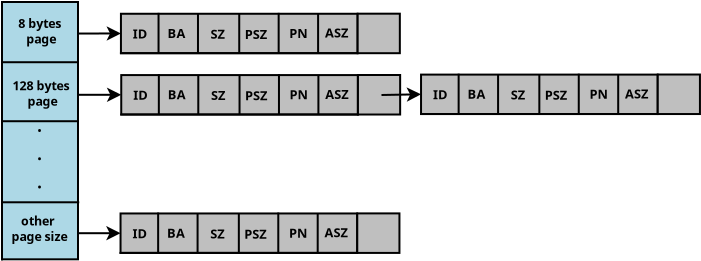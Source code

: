 <?xml version="1.0" encoding="UTF-8"?>
<dia:diagram xmlns:dia="http://www.lysator.liu.se/~alla/dia/">
  <dia:layer name="Background" visible="true" active="true">
    <dia:object type="Standard - Box" version="0" id="O0">
      <dia:attribute name="obj_pos">
        <dia:point val="5.039,0.024"/>
      </dia:attribute>
      <dia:attribute name="obj_bb">
        <dia:rectangle val="4.989,-0.026;8.889,12.941"/>
      </dia:attribute>
      <dia:attribute name="elem_corner">
        <dia:point val="5.039,0.024"/>
      </dia:attribute>
      <dia:attribute name="elem_width">
        <dia:real val="3.8"/>
      </dia:attribute>
      <dia:attribute name="elem_height">
        <dia:real val="12.866"/>
      </dia:attribute>
      <dia:attribute name="border_width">
        <dia:real val="0.1"/>
      </dia:attribute>
      <dia:attribute name="inner_color">
        <dia:color val="#add8e6"/>
      </dia:attribute>
      <dia:attribute name="show_background">
        <dia:boolean val="true"/>
      </dia:attribute>
    </dia:object>
    <dia:object type="Misc - Tree" version="0" id="O1">
      <dia:attribute name="obj_pos">
        <dia:point val="5.039,0.024"/>
      </dia:attribute>
      <dia:attribute name="obj_bb">
        <dia:rectangle val="4.989,-0.026;8.901,12.941"/>
      </dia:attribute>
      <dia:attribute name="conn_endpoints">
        <dia:point val="5.039,0.024"/>
        <dia:point val="5.039,12.891"/>
      </dia:attribute>
      <dia:attribute name="line_color">
        <dia:color val="#000000"/>
      </dia:attribute>
      <dia:attribute name="tree_handles">
        <dia:point val="8.804,3.035"/>
        <dia:point val="8.901,10.038"/>
        <dia:point val="8.836,5.985"/>
      </dia:attribute>
      <dia:connections>
        <dia:connection handle="0" to="O0" connection="0"/>
        <dia:connection handle="1" to="O0" connection="5"/>
      </dia:connections>
    </dia:object>
    <dia:object type="Standard - Text" version="1" id="O2">
      <dia:attribute name="obj_pos">
        <dia:point val="6.768,6.527"/>
      </dia:attribute>
      <dia:attribute name="obj_bb">
        <dia:rectangle val="6.768,5.477;7.128,9.616"/>
      </dia:attribute>
      <dia:attribute name="text">
        <dia:composite type="text">
          <dia:attribute name="string">
            <dia:string>#.
.
.#</dia:string>
          </dia:attribute>
          <dia:attribute name="font">
            <dia:font family="sans" style="0" name="Helvetica"/>
          </dia:attribute>
          <dia:attribute name="height">
            <dia:real val="1.411"/>
          </dia:attribute>
          <dia:attribute name="pos">
            <dia:point val="6.768,6.527"/>
          </dia:attribute>
          <dia:attribute name="color">
            <dia:color val="#000000"/>
          </dia:attribute>
          <dia:attribute name="alignment">
            <dia:enum val="0"/>
          </dia:attribute>
        </dia:composite>
      </dia:attribute>
      <dia:attribute name="valign">
        <dia:enum val="3"/>
      </dia:attribute>
    </dia:object>
    <dia:object type="Standard - Text" version="1" id="O3">
      <dia:attribute name="obj_pos">
        <dia:point val="7.005,1.466"/>
      </dia:attribute>
      <dia:attribute name="obj_bb">
        <dia:rectangle val="5.605,0.716;8.405,2.217"/>
      </dia:attribute>
      <dia:attribute name="text">
        <dia:composite type="text">
          <dia:attribute name="string">
            <dia:string>#8 bytes 
page#</dia:string>
          </dia:attribute>
          <dia:attribute name="font">
            <dia:font family="sans" style="80" name="Helvetica-Bold"/>
          </dia:attribute>
          <dia:attribute name="height">
            <dia:real val="0.776"/>
          </dia:attribute>
          <dia:attribute name="pos">
            <dia:point val="7.005,1.293"/>
          </dia:attribute>
          <dia:attribute name="color">
            <dia:color val="#000000"/>
          </dia:attribute>
          <dia:attribute name="alignment">
            <dia:enum val="1"/>
          </dia:attribute>
        </dia:composite>
      </dia:attribute>
      <dia:attribute name="valign">
        <dia:enum val="2"/>
      </dia:attribute>
    </dia:object>
    <dia:object type="Standard - Text" version="1" id="O4">
      <dia:attribute name="obj_pos">
        <dia:point val="7.067,4.58"/>
      </dia:attribute>
      <dia:attribute name="obj_bb">
        <dia:rectangle val="5.234,3.829;8.899,5.33"/>
      </dia:attribute>
      <dia:attribute name="text">
        <dia:composite type="text">
          <dia:attribute name="string">
            <dia:string>#128 bytes 
page#</dia:string>
          </dia:attribute>
          <dia:attribute name="font">
            <dia:font family="sans" style="80" name="Helvetica-Bold"/>
          </dia:attribute>
          <dia:attribute name="height">
            <dia:real val="0.776"/>
          </dia:attribute>
          <dia:attribute name="pos">
            <dia:point val="7.067,4.407"/>
          </dia:attribute>
          <dia:attribute name="color">
            <dia:color val="#000000"/>
          </dia:attribute>
          <dia:attribute name="alignment">
            <dia:enum val="1"/>
          </dia:attribute>
        </dia:composite>
      </dia:attribute>
      <dia:attribute name="valign">
        <dia:enum val="2"/>
      </dia:attribute>
    </dia:object>
    <dia:object type="Standard - Text" version="1" id="O5">
      <dia:attribute name="obj_pos">
        <dia:point val="6.917,11.347"/>
      </dia:attribute>
      <dia:attribute name="obj_bb">
        <dia:rectangle val="5.262,10.596;8.572,12.097"/>
      </dia:attribute>
      <dia:attribute name="text">
        <dia:composite type="text">
          <dia:attribute name="string">
            <dia:string>#other 
page size#</dia:string>
          </dia:attribute>
          <dia:attribute name="font">
            <dia:font family="sans" style="80" name="Helvetica-Bold"/>
          </dia:attribute>
          <dia:attribute name="height">
            <dia:real val="0.776"/>
          </dia:attribute>
          <dia:attribute name="pos">
            <dia:point val="6.917,11.174"/>
          </dia:attribute>
          <dia:attribute name="color">
            <dia:color val="#000000"/>
          </dia:attribute>
          <dia:attribute name="alignment">
            <dia:enum val="1"/>
          </dia:attribute>
        </dia:composite>
      </dia:attribute>
      <dia:attribute name="valign">
        <dia:enum val="2"/>
      </dia:attribute>
    </dia:object>
    <dia:object type="Standard - Box" version="0" id="O6">
      <dia:attribute name="obj_pos">
        <dia:point val="10.986,0.612"/>
      </dia:attribute>
      <dia:attribute name="obj_bb">
        <dia:rectangle val="10.936,0.562;22.865,2.633"/>
      </dia:attribute>
      <dia:attribute name="elem_corner">
        <dia:point val="10.986,0.612"/>
      </dia:attribute>
      <dia:attribute name="elem_width">
        <dia:real val="11.829"/>
      </dia:attribute>
      <dia:attribute name="elem_height">
        <dia:real val="1.972"/>
      </dia:attribute>
      <dia:attribute name="border_width">
        <dia:real val="0.1"/>
      </dia:attribute>
      <dia:attribute name="inner_color">
        <dia:color val="#bfbfbf"/>
      </dia:attribute>
      <dia:attribute name="show_background">
        <dia:boolean val="true"/>
      </dia:attribute>
    </dia:object>
    <dia:object type="Misc - Tree" version="0" id="O7">
      <dia:attribute name="obj_pos">
        <dia:point val="10.986,2.583"/>
      </dia:attribute>
      <dia:attribute name="obj_bb">
        <dia:rectangle val="10.936,0.566;22.865,2.633"/>
      </dia:attribute>
      <dia:attribute name="conn_endpoints">
        <dia:point val="10.986,2.583"/>
        <dia:point val="22.815,2.583"/>
      </dia:attribute>
      <dia:attribute name="line_color">
        <dia:color val="#000000"/>
      </dia:attribute>
      <dia:attribute name="tree_handles">
        <dia:point val="12.866,0.566"/>
        <dia:point val="14.838,0.612"/>
        <dia:point val="16.901,0.612"/>
        <dia:point val="18.872,0.566"/>
        <dia:point val="20.844,0.612"/>
      </dia:attribute>
      <dia:connections>
        <dia:connection handle="0" to="O6" connection="5"/>
        <dia:connection handle="1" to="O6" connection="7"/>
        <dia:connection handle="4" to="O6" connection="1"/>
      </dia:connections>
    </dia:object>
    <dia:object type="Standard - Text" version="1" id="O8">
      <dia:attribute name="obj_pos">
        <dia:point val="11.582,1.85"/>
      </dia:attribute>
      <dia:attribute name="obj_bb">
        <dia:rectangle val="11.582,1.255;12.352,2.002"/>
      </dia:attribute>
      <dia:attribute name="text">
        <dia:composite type="text">
          <dia:attribute name="string">
            <dia:string>#ID#</dia:string>
          </dia:attribute>
          <dia:attribute name="font">
            <dia:font family="sans" style="80" name="Helvetica-Bold"/>
          </dia:attribute>
          <dia:attribute name="height">
            <dia:real val="0.8"/>
          </dia:attribute>
          <dia:attribute name="pos">
            <dia:point val="11.582,1.85"/>
          </dia:attribute>
          <dia:attribute name="color">
            <dia:color val="#000000"/>
          </dia:attribute>
          <dia:attribute name="alignment">
            <dia:enum val="0"/>
          </dia:attribute>
        </dia:composite>
      </dia:attribute>
      <dia:attribute name="valign">
        <dia:enum val="3"/>
      </dia:attribute>
    </dia:object>
    <dia:object type="Standard - Text" version="1" id="O9">
      <dia:attribute name="obj_pos">
        <dia:point val="13.312,1.825"/>
      </dia:attribute>
      <dia:attribute name="obj_bb">
        <dia:rectangle val="13.312,1.23;14.295,1.978"/>
      </dia:attribute>
      <dia:attribute name="text">
        <dia:composite type="text">
          <dia:attribute name="string">
            <dia:string>#BA#</dia:string>
          </dia:attribute>
          <dia:attribute name="font">
            <dia:font family="sans" style="80" name="Helvetica-Bold"/>
          </dia:attribute>
          <dia:attribute name="height">
            <dia:real val="0.8"/>
          </dia:attribute>
          <dia:attribute name="pos">
            <dia:point val="13.312,1.825"/>
          </dia:attribute>
          <dia:attribute name="color">
            <dia:color val="#000000"/>
          </dia:attribute>
          <dia:attribute name="alignment">
            <dia:enum val="0"/>
          </dia:attribute>
        </dia:composite>
      </dia:attribute>
      <dia:attribute name="valign">
        <dia:enum val="3"/>
      </dia:attribute>
    </dia:object>
    <dia:object type="Standard - Text" version="1" id="O10">
      <dia:attribute name="obj_pos">
        <dia:point val="15.47,1.858"/>
      </dia:attribute>
      <dia:attribute name="obj_bb">
        <dia:rectangle val="15.47,1.263;16.395,2.01"/>
      </dia:attribute>
      <dia:attribute name="text">
        <dia:composite type="text">
          <dia:attribute name="string">
            <dia:string>#SZ#</dia:string>
          </dia:attribute>
          <dia:attribute name="font">
            <dia:font family="sans" style="80" name="Helvetica-Bold"/>
          </dia:attribute>
          <dia:attribute name="height">
            <dia:real val="0.8"/>
          </dia:attribute>
          <dia:attribute name="pos">
            <dia:point val="15.47,1.858"/>
          </dia:attribute>
          <dia:attribute name="color">
            <dia:color val="#000000"/>
          </dia:attribute>
          <dia:attribute name="alignment">
            <dia:enum val="0"/>
          </dia:attribute>
        </dia:composite>
      </dia:attribute>
      <dia:attribute name="valign">
        <dia:enum val="3"/>
      </dia:attribute>
    </dia:object>
    <dia:object type="Standard - Text" version="1" id="O11">
      <dia:attribute name="obj_pos">
        <dia:point val="17.176,1.873"/>
      </dia:attribute>
      <dia:attribute name="obj_bb">
        <dia:rectangle val="17.176,1.278;18.571,2.025"/>
      </dia:attribute>
      <dia:attribute name="text">
        <dia:composite type="text">
          <dia:attribute name="string">
            <dia:string>#PSZ#</dia:string>
          </dia:attribute>
          <dia:attribute name="font">
            <dia:font family="sans" style="80" name="Helvetica-Bold"/>
          </dia:attribute>
          <dia:attribute name="height">
            <dia:real val="0.8"/>
          </dia:attribute>
          <dia:attribute name="pos">
            <dia:point val="17.176,1.873"/>
          </dia:attribute>
          <dia:attribute name="color">
            <dia:color val="#000000"/>
          </dia:attribute>
          <dia:attribute name="alignment">
            <dia:enum val="0"/>
          </dia:attribute>
        </dia:composite>
      </dia:attribute>
      <dia:attribute name="valign">
        <dia:enum val="3"/>
      </dia:attribute>
    </dia:object>
    <dia:object type="Standard - Text" version="1" id="O12">
      <dia:attribute name="obj_pos">
        <dia:point val="19.404,1.821"/>
      </dia:attribute>
      <dia:attribute name="obj_bb">
        <dia:rectangle val="19.404,1.226;20.409,1.974"/>
      </dia:attribute>
      <dia:attribute name="text">
        <dia:composite type="text">
          <dia:attribute name="string">
            <dia:string>#PN#</dia:string>
          </dia:attribute>
          <dia:attribute name="font">
            <dia:font family="sans" style="80" name="Helvetica-Bold"/>
          </dia:attribute>
          <dia:attribute name="height">
            <dia:real val="0.8"/>
          </dia:attribute>
          <dia:attribute name="pos">
            <dia:point val="19.404,1.821"/>
          </dia:attribute>
          <dia:attribute name="color">
            <dia:color val="#000000"/>
          </dia:attribute>
          <dia:attribute name="alignment">
            <dia:enum val="0"/>
          </dia:attribute>
        </dia:composite>
      </dia:attribute>
      <dia:attribute name="valign">
        <dia:enum val="3"/>
      </dia:attribute>
    </dia:object>
    <dia:object type="Standard - Text" version="1" id="O13">
      <dia:attribute name="obj_pos">
        <dia:point val="21.188,1.803"/>
      </dia:attribute>
      <dia:attribute name="obj_bb">
        <dia:rectangle val="21.188,1.208;22.608,1.955"/>
      </dia:attribute>
      <dia:attribute name="text">
        <dia:composite type="text">
          <dia:attribute name="string">
            <dia:string>#ASZ#</dia:string>
          </dia:attribute>
          <dia:attribute name="font">
            <dia:font family="sans" style="80" name="Helvetica-Bold"/>
          </dia:attribute>
          <dia:attribute name="height">
            <dia:real val="0.8"/>
          </dia:attribute>
          <dia:attribute name="pos">
            <dia:point val="21.188,1.803"/>
          </dia:attribute>
          <dia:attribute name="color">
            <dia:color val="#000000"/>
          </dia:attribute>
          <dia:attribute name="alignment">
            <dia:enum val="0"/>
          </dia:attribute>
        </dia:composite>
      </dia:attribute>
      <dia:attribute name="valign">
        <dia:enum val="3"/>
      </dia:attribute>
    </dia:object>
    <dia:object type="Standard - Line" version="0" id="O14">
      <dia:attribute name="obj_pos">
        <dia:point val="8.853,1.6"/>
      </dia:attribute>
      <dia:attribute name="obj_bb">
        <dia:rectangle val="8.803,1.236;11.098,1.96"/>
      </dia:attribute>
      <dia:attribute name="conn_endpoints">
        <dia:point val="8.853,1.6"/>
        <dia:point val="10.986,1.598"/>
      </dia:attribute>
      <dia:attribute name="numcp">
        <dia:int val="1"/>
      </dia:attribute>
      <dia:attribute name="end_arrow">
        <dia:enum val="22"/>
      </dia:attribute>
      <dia:attribute name="end_arrow_length">
        <dia:real val="0.5"/>
      </dia:attribute>
      <dia:attribute name="end_arrow_width">
        <dia:real val="0.5"/>
      </dia:attribute>
      <dia:connections>
        <dia:connection handle="1" to="O6" connection="3"/>
      </dia:connections>
    </dia:object>
    <dia:object type="Standard - Box" version="0" id="O15">
      <dia:attribute name="obj_pos">
        <dia:point val="22.822,0.608"/>
      </dia:attribute>
      <dia:attribute name="obj_bb">
        <dia:rectangle val="22.772,0.558;24.981,2.634"/>
      </dia:attribute>
      <dia:attribute name="elem_corner">
        <dia:point val="22.822,0.608"/>
      </dia:attribute>
      <dia:attribute name="elem_width">
        <dia:real val="2.109"/>
      </dia:attribute>
      <dia:attribute name="elem_height">
        <dia:real val="1.976"/>
      </dia:attribute>
      <dia:attribute name="border_width">
        <dia:real val="0.1"/>
      </dia:attribute>
      <dia:attribute name="inner_color">
        <dia:color val="#bfbfbf"/>
      </dia:attribute>
      <dia:attribute name="show_background">
        <dia:boolean val="true"/>
      </dia:attribute>
    </dia:object>
    <dia:object type="Standard - Box" version="0" id="O16">
      <dia:attribute name="obj_pos">
        <dia:point val="11.001,3.678"/>
      </dia:attribute>
      <dia:attribute name="obj_bb">
        <dia:rectangle val="10.951,3.628;22.881,5.699"/>
      </dia:attribute>
      <dia:attribute name="elem_corner">
        <dia:point val="11.001,3.678"/>
      </dia:attribute>
      <dia:attribute name="elem_width">
        <dia:real val="11.829"/>
      </dia:attribute>
      <dia:attribute name="elem_height">
        <dia:real val="1.972"/>
      </dia:attribute>
      <dia:attribute name="inner_color">
        <dia:color val="#bfbfbf"/>
      </dia:attribute>
      <dia:attribute name="show_background">
        <dia:boolean val="true"/>
      </dia:attribute>
    </dia:object>
    <dia:object type="Misc - Tree" version="0" id="O17">
      <dia:attribute name="obj_pos">
        <dia:point val="11.001,5.649"/>
      </dia:attribute>
      <dia:attribute name="obj_bb">
        <dia:rectangle val="10.951,3.632;22.881,5.699"/>
      </dia:attribute>
      <dia:attribute name="conn_endpoints">
        <dia:point val="11.001,5.649"/>
        <dia:point val="22.831,5.649"/>
      </dia:attribute>
      <dia:attribute name="line_color">
        <dia:color val="#000000"/>
      </dia:attribute>
      <dia:attribute name="tree_handles">
        <dia:point val="12.881,3.632"/>
        <dia:point val="14.853,3.678"/>
        <dia:point val="16.916,3.678"/>
        <dia:point val="18.887,3.632"/>
        <dia:point val="20.859,3.678"/>
      </dia:attribute>
      <dia:connections>
        <dia:connection handle="0" to="O16" connection="5"/>
        <dia:connection handle="1" to="O16" connection="7"/>
        <dia:connection handle="4" to="O16" connection="1"/>
      </dia:connections>
    </dia:object>
    <dia:object type="Standard - Text" version="1" id="O18">
      <dia:attribute name="obj_pos">
        <dia:point val="11.597,4.916"/>
      </dia:attribute>
      <dia:attribute name="obj_bb">
        <dia:rectangle val="11.597,4.321;12.367,5.068"/>
      </dia:attribute>
      <dia:attribute name="text">
        <dia:composite type="text">
          <dia:attribute name="string">
            <dia:string>#ID#</dia:string>
          </dia:attribute>
          <dia:attribute name="font">
            <dia:font family="sans" style="80" name="Helvetica-Bold"/>
          </dia:attribute>
          <dia:attribute name="height">
            <dia:real val="0.8"/>
          </dia:attribute>
          <dia:attribute name="pos">
            <dia:point val="11.597,4.916"/>
          </dia:attribute>
          <dia:attribute name="color">
            <dia:color val="#000000"/>
          </dia:attribute>
          <dia:attribute name="alignment">
            <dia:enum val="0"/>
          </dia:attribute>
        </dia:composite>
      </dia:attribute>
      <dia:attribute name="valign">
        <dia:enum val="3"/>
      </dia:attribute>
    </dia:object>
    <dia:object type="Standard - Text" version="1" id="O19">
      <dia:attribute name="obj_pos">
        <dia:point val="13.327,4.891"/>
      </dia:attribute>
      <dia:attribute name="obj_bb">
        <dia:rectangle val="13.327,4.296;14.31,5.043"/>
      </dia:attribute>
      <dia:attribute name="text">
        <dia:composite type="text">
          <dia:attribute name="string">
            <dia:string>#BA#</dia:string>
          </dia:attribute>
          <dia:attribute name="font">
            <dia:font family="sans" style="80" name="Helvetica-Bold"/>
          </dia:attribute>
          <dia:attribute name="height">
            <dia:real val="0.8"/>
          </dia:attribute>
          <dia:attribute name="pos">
            <dia:point val="13.327,4.891"/>
          </dia:attribute>
          <dia:attribute name="color">
            <dia:color val="#000000"/>
          </dia:attribute>
          <dia:attribute name="alignment">
            <dia:enum val="0"/>
          </dia:attribute>
        </dia:composite>
      </dia:attribute>
      <dia:attribute name="valign">
        <dia:enum val="3"/>
      </dia:attribute>
    </dia:object>
    <dia:object type="Standard - Text" version="1" id="O20">
      <dia:attribute name="obj_pos">
        <dia:point val="15.485,4.924"/>
      </dia:attribute>
      <dia:attribute name="obj_bb">
        <dia:rectangle val="15.485,4.329;16.41,5.076"/>
      </dia:attribute>
      <dia:attribute name="text">
        <dia:composite type="text">
          <dia:attribute name="string">
            <dia:string>#SZ#</dia:string>
          </dia:attribute>
          <dia:attribute name="font">
            <dia:font family="sans" style="80" name="Helvetica-Bold"/>
          </dia:attribute>
          <dia:attribute name="height">
            <dia:real val="0.8"/>
          </dia:attribute>
          <dia:attribute name="pos">
            <dia:point val="15.485,4.924"/>
          </dia:attribute>
          <dia:attribute name="color">
            <dia:color val="#000000"/>
          </dia:attribute>
          <dia:attribute name="alignment">
            <dia:enum val="0"/>
          </dia:attribute>
        </dia:composite>
      </dia:attribute>
      <dia:attribute name="valign">
        <dia:enum val="3"/>
      </dia:attribute>
    </dia:object>
    <dia:object type="Standard - Text" version="1" id="O21">
      <dia:attribute name="obj_pos">
        <dia:point val="17.191,4.938"/>
      </dia:attribute>
      <dia:attribute name="obj_bb">
        <dia:rectangle val="17.191,4.343;18.586,5.091"/>
      </dia:attribute>
      <dia:attribute name="text">
        <dia:composite type="text">
          <dia:attribute name="string">
            <dia:string>#PSZ#</dia:string>
          </dia:attribute>
          <dia:attribute name="font">
            <dia:font family="sans" style="80" name="Helvetica-Bold"/>
          </dia:attribute>
          <dia:attribute name="height">
            <dia:real val="0.8"/>
          </dia:attribute>
          <dia:attribute name="pos">
            <dia:point val="17.191,4.938"/>
          </dia:attribute>
          <dia:attribute name="color">
            <dia:color val="#000000"/>
          </dia:attribute>
          <dia:attribute name="alignment">
            <dia:enum val="0"/>
          </dia:attribute>
        </dia:composite>
      </dia:attribute>
      <dia:attribute name="valign">
        <dia:enum val="3"/>
      </dia:attribute>
    </dia:object>
    <dia:object type="Standard - Text" version="1" id="O22">
      <dia:attribute name="obj_pos">
        <dia:point val="19.419,4.887"/>
      </dia:attribute>
      <dia:attribute name="obj_bb">
        <dia:rectangle val="19.419,4.292;20.424,5.039"/>
      </dia:attribute>
      <dia:attribute name="text">
        <dia:composite type="text">
          <dia:attribute name="string">
            <dia:string>#PN#</dia:string>
          </dia:attribute>
          <dia:attribute name="font">
            <dia:font family="sans" style="80" name="Helvetica-Bold"/>
          </dia:attribute>
          <dia:attribute name="height">
            <dia:real val="0.8"/>
          </dia:attribute>
          <dia:attribute name="pos">
            <dia:point val="19.419,4.887"/>
          </dia:attribute>
          <dia:attribute name="color">
            <dia:color val="#000000"/>
          </dia:attribute>
          <dia:attribute name="alignment">
            <dia:enum val="0"/>
          </dia:attribute>
        </dia:composite>
      </dia:attribute>
      <dia:attribute name="valign">
        <dia:enum val="3"/>
      </dia:attribute>
    </dia:object>
    <dia:object type="Standard - Text" version="1" id="O23">
      <dia:attribute name="obj_pos">
        <dia:point val="21.203,4.869"/>
      </dia:attribute>
      <dia:attribute name="obj_bb">
        <dia:rectangle val="21.203,4.274;22.623,5.021"/>
      </dia:attribute>
      <dia:attribute name="text">
        <dia:composite type="text">
          <dia:attribute name="string">
            <dia:string>#ASZ#</dia:string>
          </dia:attribute>
          <dia:attribute name="font">
            <dia:font family="sans" style="80" name="Helvetica-Bold"/>
          </dia:attribute>
          <dia:attribute name="height">
            <dia:real val="0.8"/>
          </dia:attribute>
          <dia:attribute name="pos">
            <dia:point val="21.203,4.869"/>
          </dia:attribute>
          <dia:attribute name="color">
            <dia:color val="#000000"/>
          </dia:attribute>
          <dia:attribute name="alignment">
            <dia:enum val="0"/>
          </dia:attribute>
        </dia:composite>
      </dia:attribute>
      <dia:attribute name="valign">
        <dia:enum val="3"/>
      </dia:attribute>
    </dia:object>
    <dia:object type="Standard - Line" version="0" id="O24">
      <dia:attribute name="obj_pos">
        <dia:point val="8.868,4.665"/>
      </dia:attribute>
      <dia:attribute name="obj_bb">
        <dia:rectangle val="8.818,4.302;11.113,5.026"/>
      </dia:attribute>
      <dia:attribute name="conn_endpoints">
        <dia:point val="8.868,4.665"/>
        <dia:point val="11.001,4.663"/>
      </dia:attribute>
      <dia:attribute name="numcp">
        <dia:int val="1"/>
      </dia:attribute>
      <dia:attribute name="end_arrow">
        <dia:enum val="22"/>
      </dia:attribute>
      <dia:attribute name="end_arrow_length">
        <dia:real val="0.5"/>
      </dia:attribute>
      <dia:attribute name="end_arrow_width">
        <dia:real val="0.5"/>
      </dia:attribute>
      <dia:connections>
        <dia:connection handle="1" to="O16" connection="3"/>
      </dia:connections>
    </dia:object>
    <dia:object type="Standard - Box" version="0" id="O25">
      <dia:attribute name="obj_pos">
        <dia:point val="22.837,3.674"/>
      </dia:attribute>
      <dia:attribute name="obj_bb">
        <dia:rectangle val="22.787,3.624;24.997,5.7"/>
      </dia:attribute>
      <dia:attribute name="elem_corner">
        <dia:point val="22.837,3.674"/>
      </dia:attribute>
      <dia:attribute name="elem_width">
        <dia:real val="2.109"/>
      </dia:attribute>
      <dia:attribute name="elem_height">
        <dia:real val="1.976"/>
      </dia:attribute>
      <dia:attribute name="inner_color">
        <dia:color val="#bfbfbf"/>
      </dia:attribute>
      <dia:attribute name="show_background">
        <dia:boolean val="true"/>
      </dia:attribute>
    </dia:object>
    <dia:object type="Standard - Box" version="0" id="O26">
      <dia:attribute name="obj_pos">
        <dia:point val="25.991,3.654"/>
      </dia:attribute>
      <dia:attribute name="obj_bb">
        <dia:rectangle val="25.941,3.604;37.871,5.675"/>
      </dia:attribute>
      <dia:attribute name="elem_corner">
        <dia:point val="25.991,3.654"/>
      </dia:attribute>
      <dia:attribute name="elem_width">
        <dia:real val="11.829"/>
      </dia:attribute>
      <dia:attribute name="elem_height">
        <dia:real val="1.972"/>
      </dia:attribute>
      <dia:attribute name="inner_color">
        <dia:color val="#bfbfbf"/>
      </dia:attribute>
      <dia:attribute name="show_background">
        <dia:boolean val="true"/>
      </dia:attribute>
    </dia:object>
    <dia:object type="Misc - Tree" version="0" id="O27">
      <dia:attribute name="obj_pos">
        <dia:point val="25.991,5.625"/>
      </dia:attribute>
      <dia:attribute name="obj_bb">
        <dia:rectangle val="25.941,3.608;37.871,5.675"/>
      </dia:attribute>
      <dia:attribute name="conn_endpoints">
        <dia:point val="25.991,5.625"/>
        <dia:point val="37.821,5.625"/>
      </dia:attribute>
      <dia:attribute name="line_color">
        <dia:color val="#000000"/>
      </dia:attribute>
      <dia:attribute name="tree_handles">
        <dia:point val="27.871,3.608"/>
        <dia:point val="29.843,3.654"/>
        <dia:point val="31.906,3.654"/>
        <dia:point val="33.877,3.608"/>
        <dia:point val="35.849,3.654"/>
      </dia:attribute>
      <dia:connections>
        <dia:connection handle="0" to="O26" connection="5"/>
        <dia:connection handle="1" to="O26" connection="7"/>
        <dia:connection handle="4" to="O26" connection="1"/>
      </dia:connections>
    </dia:object>
    <dia:object type="Standard - Text" version="1" id="O28">
      <dia:attribute name="obj_pos">
        <dia:point val="26.587,4.892"/>
      </dia:attribute>
      <dia:attribute name="obj_bb">
        <dia:rectangle val="26.587,4.297;27.357,5.044"/>
      </dia:attribute>
      <dia:attribute name="text">
        <dia:composite type="text">
          <dia:attribute name="string">
            <dia:string>#ID#</dia:string>
          </dia:attribute>
          <dia:attribute name="font">
            <dia:font family="sans" style="80" name="Helvetica-Bold"/>
          </dia:attribute>
          <dia:attribute name="height">
            <dia:real val="0.8"/>
          </dia:attribute>
          <dia:attribute name="pos">
            <dia:point val="26.587,4.892"/>
          </dia:attribute>
          <dia:attribute name="color">
            <dia:color val="#000000"/>
          </dia:attribute>
          <dia:attribute name="alignment">
            <dia:enum val="0"/>
          </dia:attribute>
        </dia:composite>
      </dia:attribute>
      <dia:attribute name="valign">
        <dia:enum val="3"/>
      </dia:attribute>
    </dia:object>
    <dia:object type="Standard - Text" version="1" id="O29">
      <dia:attribute name="obj_pos">
        <dia:point val="28.317,4.867"/>
      </dia:attribute>
      <dia:attribute name="obj_bb">
        <dia:rectangle val="28.317,4.272;29.3,5.02"/>
      </dia:attribute>
      <dia:attribute name="text">
        <dia:composite type="text">
          <dia:attribute name="string">
            <dia:string>#BA#</dia:string>
          </dia:attribute>
          <dia:attribute name="font">
            <dia:font family="sans" style="80" name="Helvetica-Bold"/>
          </dia:attribute>
          <dia:attribute name="height">
            <dia:real val="0.8"/>
          </dia:attribute>
          <dia:attribute name="pos">
            <dia:point val="28.317,4.867"/>
          </dia:attribute>
          <dia:attribute name="color">
            <dia:color val="#000000"/>
          </dia:attribute>
          <dia:attribute name="alignment">
            <dia:enum val="0"/>
          </dia:attribute>
        </dia:composite>
      </dia:attribute>
      <dia:attribute name="valign">
        <dia:enum val="3"/>
      </dia:attribute>
    </dia:object>
    <dia:object type="Standard - Text" version="1" id="O30">
      <dia:attribute name="obj_pos">
        <dia:point val="30.475,4.9"/>
      </dia:attribute>
      <dia:attribute name="obj_bb">
        <dia:rectangle val="30.475,4.305;31.4,5.052"/>
      </dia:attribute>
      <dia:attribute name="text">
        <dia:composite type="text">
          <dia:attribute name="string">
            <dia:string>#SZ#</dia:string>
          </dia:attribute>
          <dia:attribute name="font">
            <dia:font family="sans" style="80" name="Helvetica-Bold"/>
          </dia:attribute>
          <dia:attribute name="height">
            <dia:real val="0.8"/>
          </dia:attribute>
          <dia:attribute name="pos">
            <dia:point val="30.475,4.9"/>
          </dia:attribute>
          <dia:attribute name="color">
            <dia:color val="#000000"/>
          </dia:attribute>
          <dia:attribute name="alignment">
            <dia:enum val="0"/>
          </dia:attribute>
        </dia:composite>
      </dia:attribute>
      <dia:attribute name="valign">
        <dia:enum val="3"/>
      </dia:attribute>
    </dia:object>
    <dia:object type="Standard - Text" version="1" id="O31">
      <dia:attribute name="obj_pos">
        <dia:point val="32.181,4.914"/>
      </dia:attribute>
      <dia:attribute name="obj_bb">
        <dia:rectangle val="32.181,4.319;33.576,5.067"/>
      </dia:attribute>
      <dia:attribute name="text">
        <dia:composite type="text">
          <dia:attribute name="string">
            <dia:string>#PSZ#</dia:string>
          </dia:attribute>
          <dia:attribute name="font">
            <dia:font family="sans" style="80" name="Helvetica-Bold"/>
          </dia:attribute>
          <dia:attribute name="height">
            <dia:real val="0.8"/>
          </dia:attribute>
          <dia:attribute name="pos">
            <dia:point val="32.181,4.914"/>
          </dia:attribute>
          <dia:attribute name="color">
            <dia:color val="#000000"/>
          </dia:attribute>
          <dia:attribute name="alignment">
            <dia:enum val="0"/>
          </dia:attribute>
        </dia:composite>
      </dia:attribute>
      <dia:attribute name="valign">
        <dia:enum val="3"/>
      </dia:attribute>
    </dia:object>
    <dia:object type="Standard - Text" version="1" id="O32">
      <dia:attribute name="obj_pos">
        <dia:point val="34.409,4.863"/>
      </dia:attribute>
      <dia:attribute name="obj_bb">
        <dia:rectangle val="34.409,4.268;35.414,5.015"/>
      </dia:attribute>
      <dia:attribute name="text">
        <dia:composite type="text">
          <dia:attribute name="string">
            <dia:string>#PN#</dia:string>
          </dia:attribute>
          <dia:attribute name="font">
            <dia:font family="sans" style="80" name="Helvetica-Bold"/>
          </dia:attribute>
          <dia:attribute name="height">
            <dia:real val="0.8"/>
          </dia:attribute>
          <dia:attribute name="pos">
            <dia:point val="34.409,4.863"/>
          </dia:attribute>
          <dia:attribute name="color">
            <dia:color val="#000000"/>
          </dia:attribute>
          <dia:attribute name="alignment">
            <dia:enum val="0"/>
          </dia:attribute>
        </dia:composite>
      </dia:attribute>
      <dia:attribute name="valign">
        <dia:enum val="3"/>
      </dia:attribute>
    </dia:object>
    <dia:object type="Standard - Text" version="1" id="O33">
      <dia:attribute name="obj_pos">
        <dia:point val="36.193,4.845"/>
      </dia:attribute>
      <dia:attribute name="obj_bb">
        <dia:rectangle val="36.193,4.25;37.613,4.997"/>
      </dia:attribute>
      <dia:attribute name="text">
        <dia:composite type="text">
          <dia:attribute name="string">
            <dia:string>#ASZ#</dia:string>
          </dia:attribute>
          <dia:attribute name="font">
            <dia:font family="sans" style="80" name="Helvetica-Bold"/>
          </dia:attribute>
          <dia:attribute name="height">
            <dia:real val="0.8"/>
          </dia:attribute>
          <dia:attribute name="pos">
            <dia:point val="36.193,4.845"/>
          </dia:attribute>
          <dia:attribute name="color">
            <dia:color val="#000000"/>
          </dia:attribute>
          <dia:attribute name="alignment">
            <dia:enum val="0"/>
          </dia:attribute>
        </dia:composite>
      </dia:attribute>
      <dia:attribute name="valign">
        <dia:enum val="3"/>
      </dia:attribute>
    </dia:object>
    <dia:object type="Standard - Line" version="0" id="O34">
      <dia:attribute name="obj_pos">
        <dia:point val="24.013,4.674"/>
      </dia:attribute>
      <dia:attribute name="obj_bb">
        <dia:rectangle val="23.962,4.288;26.103,5.012"/>
      </dia:attribute>
      <dia:attribute name="conn_endpoints">
        <dia:point val="24.013,4.674"/>
        <dia:point val="25.991,4.639"/>
      </dia:attribute>
      <dia:attribute name="numcp">
        <dia:int val="1"/>
      </dia:attribute>
      <dia:attribute name="end_arrow">
        <dia:enum val="22"/>
      </dia:attribute>
      <dia:attribute name="end_arrow_length">
        <dia:real val="0.5"/>
      </dia:attribute>
      <dia:attribute name="end_arrow_width">
        <dia:real val="0.5"/>
      </dia:attribute>
      <dia:connections>
        <dia:connection handle="1" to="O26" connection="3"/>
      </dia:connections>
    </dia:object>
    <dia:object type="Standard - Box" version="0" id="O35">
      <dia:attribute name="obj_pos">
        <dia:point val="37.827,3.65"/>
      </dia:attribute>
      <dia:attribute name="obj_bb">
        <dia:rectangle val="37.777,3.6;39.986,5.676"/>
      </dia:attribute>
      <dia:attribute name="elem_corner">
        <dia:point val="37.827,3.65"/>
      </dia:attribute>
      <dia:attribute name="elem_width">
        <dia:real val="2.109"/>
      </dia:attribute>
      <dia:attribute name="elem_height">
        <dia:real val="1.976"/>
      </dia:attribute>
      <dia:attribute name="inner_color">
        <dia:color val="#bfbfbf"/>
      </dia:attribute>
      <dia:attribute name="show_background">
        <dia:boolean val="true"/>
      </dia:attribute>
    </dia:object>
    <dia:object type="Standard - Box" version="0" id="O36">
      <dia:attribute name="obj_pos">
        <dia:point val="10.966,10.597"/>
      </dia:attribute>
      <dia:attribute name="obj_bb">
        <dia:rectangle val="10.916,10.547;22.846,12.619"/>
      </dia:attribute>
      <dia:attribute name="elem_corner">
        <dia:point val="10.966,10.597"/>
      </dia:attribute>
      <dia:attribute name="elem_width">
        <dia:real val="11.829"/>
      </dia:attribute>
      <dia:attribute name="elem_height">
        <dia:real val="1.972"/>
      </dia:attribute>
      <dia:attribute name="inner_color">
        <dia:color val="#bfbfbf"/>
      </dia:attribute>
      <dia:attribute name="show_background">
        <dia:boolean val="true"/>
      </dia:attribute>
    </dia:object>
    <dia:object type="Misc - Tree" version="0" id="O37">
      <dia:attribute name="obj_pos">
        <dia:point val="10.966,12.569"/>
      </dia:attribute>
      <dia:attribute name="obj_bb">
        <dia:rectangle val="10.916,10.552;22.846,12.619"/>
      </dia:attribute>
      <dia:attribute name="conn_endpoints">
        <dia:point val="10.966,12.569"/>
        <dia:point val="22.796,12.569"/>
      </dia:attribute>
      <dia:attribute name="line_color">
        <dia:color val="#000000"/>
      </dia:attribute>
      <dia:attribute name="tree_handles">
        <dia:point val="12.846,10.552"/>
        <dia:point val="14.818,10.597"/>
        <dia:point val="16.881,10.597"/>
        <dia:point val="18.853,10.552"/>
        <dia:point val="20.824,10.597"/>
      </dia:attribute>
      <dia:connections>
        <dia:connection handle="0" to="O36" connection="5"/>
        <dia:connection handle="1" to="O36" connection="7"/>
        <dia:connection handle="4" to="O36" connection="1"/>
      </dia:connections>
    </dia:object>
    <dia:object type="Standard - Text" version="1" id="O38">
      <dia:attribute name="obj_pos">
        <dia:point val="11.562,11.835"/>
      </dia:attribute>
      <dia:attribute name="obj_bb">
        <dia:rectangle val="11.562,11.24;12.332,11.988"/>
      </dia:attribute>
      <dia:attribute name="text">
        <dia:composite type="text">
          <dia:attribute name="string">
            <dia:string>#ID#</dia:string>
          </dia:attribute>
          <dia:attribute name="font">
            <dia:font family="sans" style="80" name="Helvetica-Bold"/>
          </dia:attribute>
          <dia:attribute name="height">
            <dia:real val="0.8"/>
          </dia:attribute>
          <dia:attribute name="pos">
            <dia:point val="11.562,11.835"/>
          </dia:attribute>
          <dia:attribute name="color">
            <dia:color val="#000000"/>
          </dia:attribute>
          <dia:attribute name="alignment">
            <dia:enum val="0"/>
          </dia:attribute>
        </dia:composite>
      </dia:attribute>
      <dia:attribute name="valign">
        <dia:enum val="3"/>
      </dia:attribute>
    </dia:object>
    <dia:object type="Standard - Text" version="1" id="O39">
      <dia:attribute name="obj_pos">
        <dia:point val="13.293,11.811"/>
      </dia:attribute>
      <dia:attribute name="obj_bb">
        <dia:rectangle val="13.293,11.216;14.275,11.963"/>
      </dia:attribute>
      <dia:attribute name="text">
        <dia:composite type="text">
          <dia:attribute name="string">
            <dia:string>#BA#</dia:string>
          </dia:attribute>
          <dia:attribute name="font">
            <dia:font family="sans" style="80" name="Helvetica-Bold"/>
          </dia:attribute>
          <dia:attribute name="height">
            <dia:real val="0.8"/>
          </dia:attribute>
          <dia:attribute name="pos">
            <dia:point val="13.293,11.811"/>
          </dia:attribute>
          <dia:attribute name="color">
            <dia:color val="#000000"/>
          </dia:attribute>
          <dia:attribute name="alignment">
            <dia:enum val="0"/>
          </dia:attribute>
        </dia:composite>
      </dia:attribute>
      <dia:attribute name="valign">
        <dia:enum val="3"/>
      </dia:attribute>
    </dia:object>
    <dia:object type="Standard - Text" version="1" id="O40">
      <dia:attribute name="obj_pos">
        <dia:point val="15.45,11.844"/>
      </dia:attribute>
      <dia:attribute name="obj_bb">
        <dia:rectangle val="15.45,11.248;16.375,11.996"/>
      </dia:attribute>
      <dia:attribute name="text">
        <dia:composite type="text">
          <dia:attribute name="string">
            <dia:string>#SZ#</dia:string>
          </dia:attribute>
          <dia:attribute name="font">
            <dia:font family="sans" style="80" name="Helvetica-Bold"/>
          </dia:attribute>
          <dia:attribute name="height">
            <dia:real val="0.8"/>
          </dia:attribute>
          <dia:attribute name="pos">
            <dia:point val="15.45,11.844"/>
          </dia:attribute>
          <dia:attribute name="color">
            <dia:color val="#000000"/>
          </dia:attribute>
          <dia:attribute name="alignment">
            <dia:enum val="0"/>
          </dia:attribute>
        </dia:composite>
      </dia:attribute>
      <dia:attribute name="valign">
        <dia:enum val="3"/>
      </dia:attribute>
    </dia:object>
    <dia:object type="Standard - Text" version="1" id="O41">
      <dia:attribute name="obj_pos">
        <dia:point val="17.156,11.858"/>
      </dia:attribute>
      <dia:attribute name="obj_bb">
        <dia:rectangle val="17.156,11.263;18.551,12.011"/>
      </dia:attribute>
      <dia:attribute name="text">
        <dia:composite type="text">
          <dia:attribute name="string">
            <dia:string>#PSZ#</dia:string>
          </dia:attribute>
          <dia:attribute name="font">
            <dia:font family="sans" style="80" name="Helvetica-Bold"/>
          </dia:attribute>
          <dia:attribute name="height">
            <dia:real val="0.8"/>
          </dia:attribute>
          <dia:attribute name="pos">
            <dia:point val="17.156,11.858"/>
          </dia:attribute>
          <dia:attribute name="color">
            <dia:color val="#000000"/>
          </dia:attribute>
          <dia:attribute name="alignment">
            <dia:enum val="0"/>
          </dia:attribute>
        </dia:composite>
      </dia:attribute>
      <dia:attribute name="valign">
        <dia:enum val="3"/>
      </dia:attribute>
    </dia:object>
    <dia:object type="Standard - Text" version="1" id="O42">
      <dia:attribute name="obj_pos">
        <dia:point val="19.384,11.807"/>
      </dia:attribute>
      <dia:attribute name="obj_bb">
        <dia:rectangle val="19.384,11.212;20.389,11.959"/>
      </dia:attribute>
      <dia:attribute name="text">
        <dia:composite type="text">
          <dia:attribute name="string">
            <dia:string>#PN#</dia:string>
          </dia:attribute>
          <dia:attribute name="font">
            <dia:font family="sans" style="80" name="Helvetica-Bold"/>
          </dia:attribute>
          <dia:attribute name="height">
            <dia:real val="0.8"/>
          </dia:attribute>
          <dia:attribute name="pos">
            <dia:point val="19.384,11.807"/>
          </dia:attribute>
          <dia:attribute name="color">
            <dia:color val="#000000"/>
          </dia:attribute>
          <dia:attribute name="alignment">
            <dia:enum val="0"/>
          </dia:attribute>
        </dia:composite>
      </dia:attribute>
      <dia:attribute name="valign">
        <dia:enum val="3"/>
      </dia:attribute>
    </dia:object>
    <dia:object type="Standard - Text" version="1" id="O43">
      <dia:attribute name="obj_pos">
        <dia:point val="21.168,11.789"/>
      </dia:attribute>
      <dia:attribute name="obj_bb">
        <dia:rectangle val="21.168,11.194;22.588,11.941"/>
      </dia:attribute>
      <dia:attribute name="text">
        <dia:composite type="text">
          <dia:attribute name="string">
            <dia:string>#ASZ#</dia:string>
          </dia:attribute>
          <dia:attribute name="font">
            <dia:font family="sans" style="80" name="Helvetica-Bold"/>
          </dia:attribute>
          <dia:attribute name="height">
            <dia:real val="0.8"/>
          </dia:attribute>
          <dia:attribute name="pos">
            <dia:point val="21.168,11.789"/>
          </dia:attribute>
          <dia:attribute name="color">
            <dia:color val="#000000"/>
          </dia:attribute>
          <dia:attribute name="alignment">
            <dia:enum val="0"/>
          </dia:attribute>
        </dia:composite>
      </dia:attribute>
      <dia:attribute name="valign">
        <dia:enum val="3"/>
      </dia:attribute>
    </dia:object>
    <dia:object type="Standard - Line" version="0" id="O44">
      <dia:attribute name="obj_pos">
        <dia:point val="8.833,11.585"/>
      </dia:attribute>
      <dia:attribute name="obj_bb">
        <dia:rectangle val="8.783,11.222;11.078,11.946"/>
      </dia:attribute>
      <dia:attribute name="conn_endpoints">
        <dia:point val="8.833,11.585"/>
        <dia:point val="10.966,11.583"/>
      </dia:attribute>
      <dia:attribute name="numcp">
        <dia:int val="1"/>
      </dia:attribute>
      <dia:attribute name="end_arrow">
        <dia:enum val="22"/>
      </dia:attribute>
      <dia:attribute name="end_arrow_length">
        <dia:real val="0.5"/>
      </dia:attribute>
      <dia:attribute name="end_arrow_width">
        <dia:real val="0.5"/>
      </dia:attribute>
      <dia:connections>
        <dia:connection handle="1" to="O36" connection="3"/>
      </dia:connections>
    </dia:object>
    <dia:object type="Standard - Box" version="0" id="O45">
      <dia:attribute name="obj_pos">
        <dia:point val="22.802,10.594"/>
      </dia:attribute>
      <dia:attribute name="obj_bb">
        <dia:rectangle val="22.753,10.544;24.962,12.62"/>
      </dia:attribute>
      <dia:attribute name="elem_corner">
        <dia:point val="22.802,10.594"/>
      </dia:attribute>
      <dia:attribute name="elem_width">
        <dia:real val="2.109"/>
      </dia:attribute>
      <dia:attribute name="elem_height">
        <dia:real val="1.976"/>
      </dia:attribute>
      <dia:attribute name="inner_color">
        <dia:color val="#bfbfbf"/>
      </dia:attribute>
      <dia:attribute name="show_background">
        <dia:boolean val="true"/>
      </dia:attribute>
    </dia:object>
  </dia:layer>
</dia:diagram>

